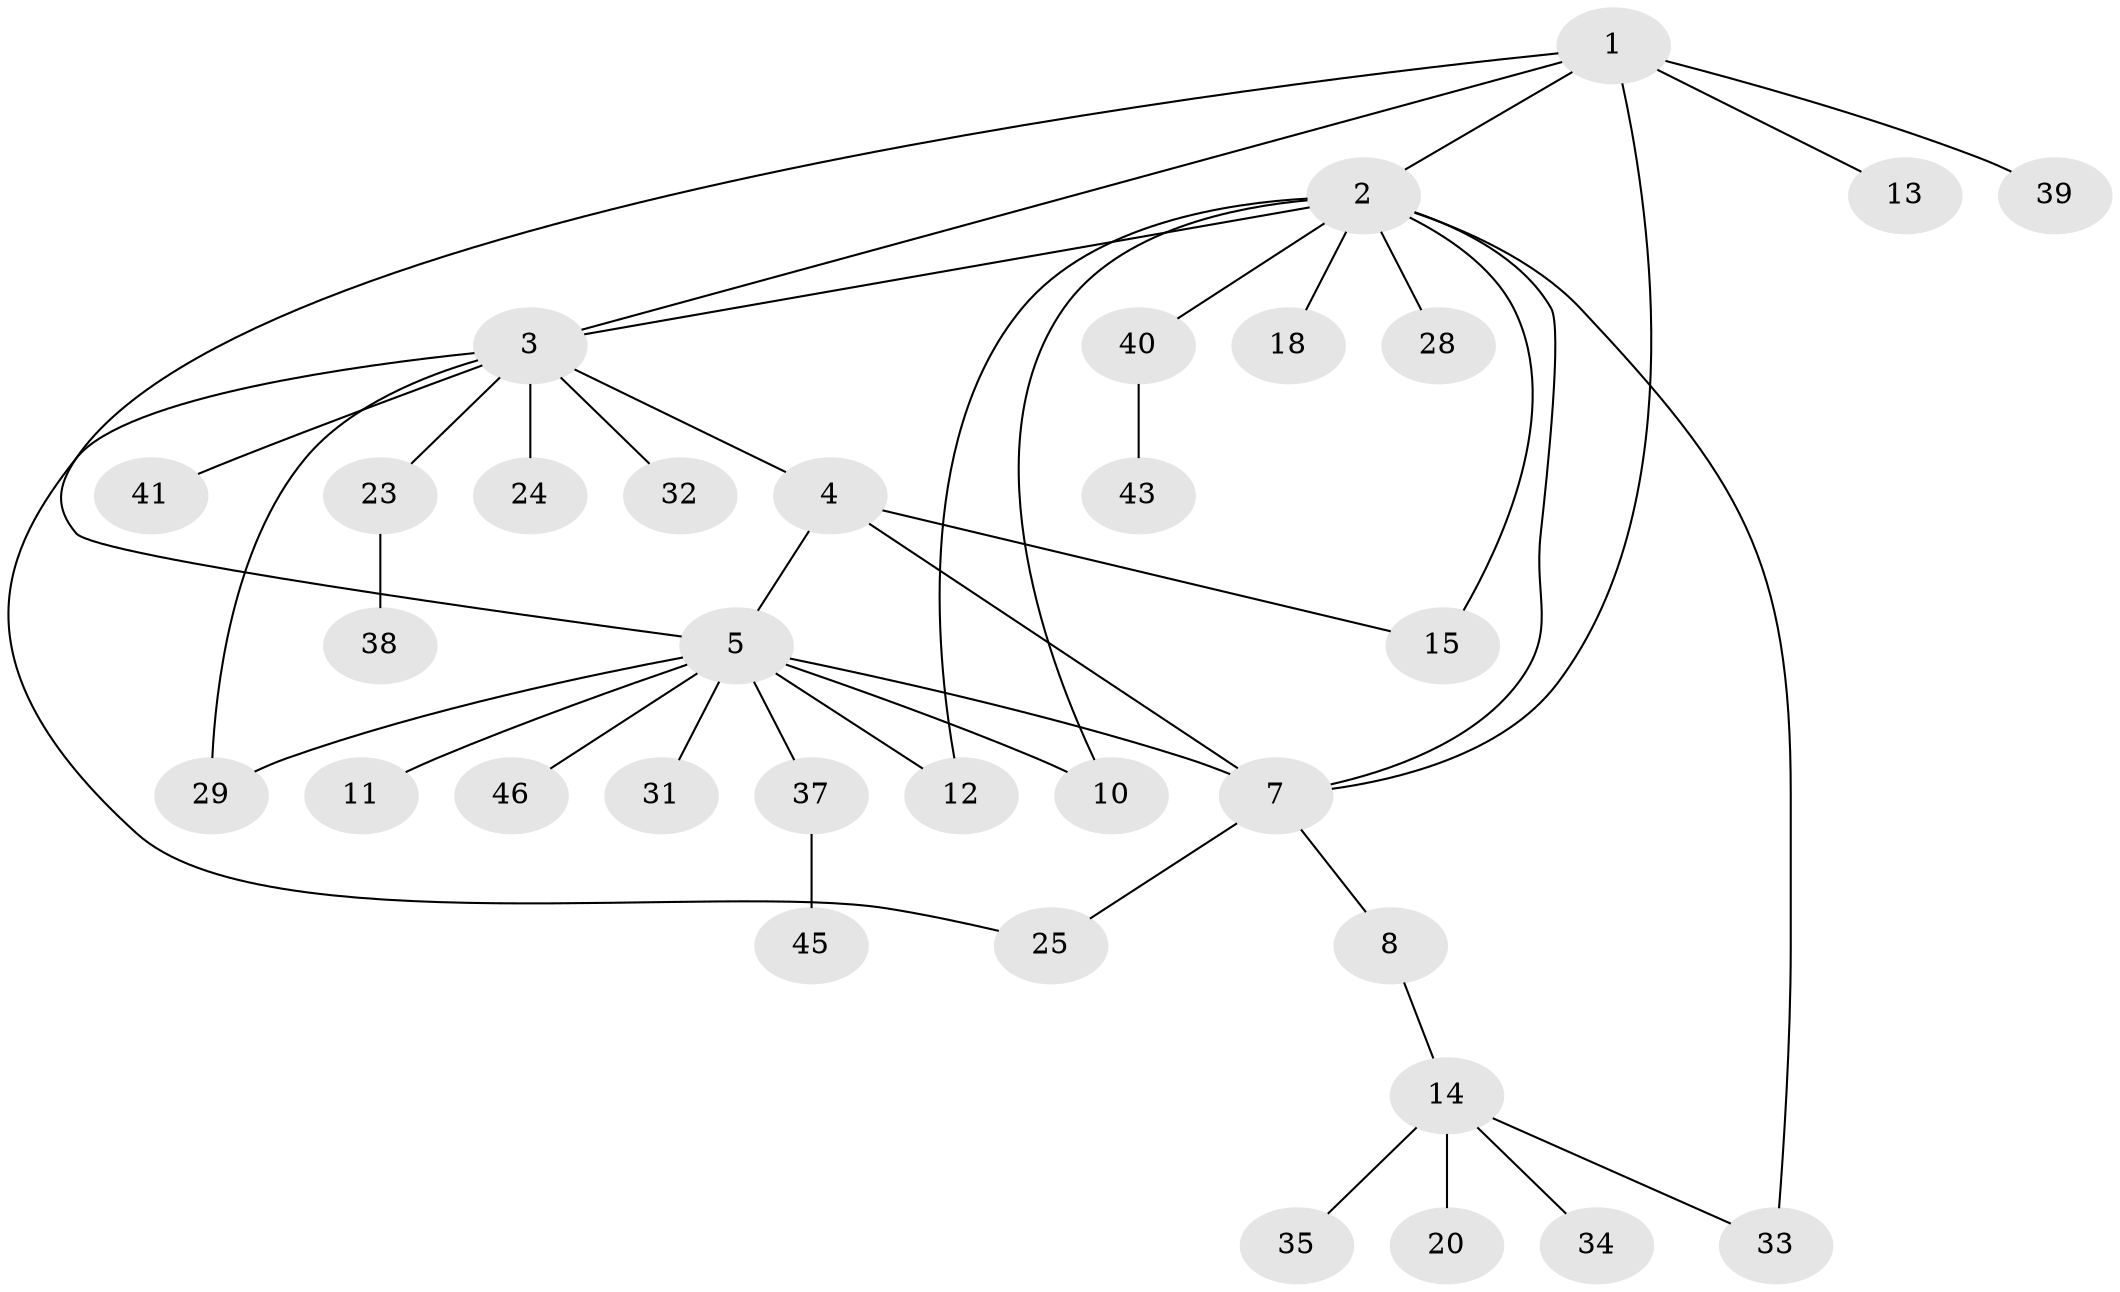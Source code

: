 // Generated by graph-tools (version 1.1) at 2025/24/03/03/25 07:24:09]
// undirected, 33 vertices, 43 edges
graph export_dot {
graph [start="1"]
  node [color=gray90,style=filled];
  1 [super="+19"];
  2 [super="+9"];
  3 [super="+16"];
  4 [super="+6"];
  5 [super="+22"];
  7 [super="+44"];
  8;
  10 [super="+17"];
  11;
  12 [super="+27"];
  13;
  14 [super="+47"];
  15 [super="+26"];
  18;
  20 [super="+21"];
  23 [super="+30"];
  24 [super="+42"];
  25 [super="+36"];
  28;
  29;
  31;
  32;
  33;
  34;
  35;
  37;
  38;
  39;
  40 [super="+48"];
  41;
  43;
  45;
  46;
  1 -- 2;
  1 -- 3;
  1 -- 5;
  1 -- 7;
  1 -- 13;
  1 -- 39;
  2 -- 12;
  2 -- 28;
  2 -- 40;
  2 -- 33;
  2 -- 3;
  2 -- 18;
  2 -- 7;
  2 -- 10;
  2 -- 15;
  3 -- 4;
  3 -- 23;
  3 -- 24;
  3 -- 25;
  3 -- 29;
  3 -- 41;
  3 -- 32;
  4 -- 7;
  4 -- 5;
  4 -- 15;
  5 -- 7;
  5 -- 10;
  5 -- 11;
  5 -- 12;
  5 -- 29;
  5 -- 31;
  5 -- 37;
  5 -- 46;
  7 -- 8;
  7 -- 25;
  8 -- 14;
  14 -- 20;
  14 -- 33;
  14 -- 34;
  14 -- 35;
  23 -- 38;
  37 -- 45;
  40 -- 43;
}
